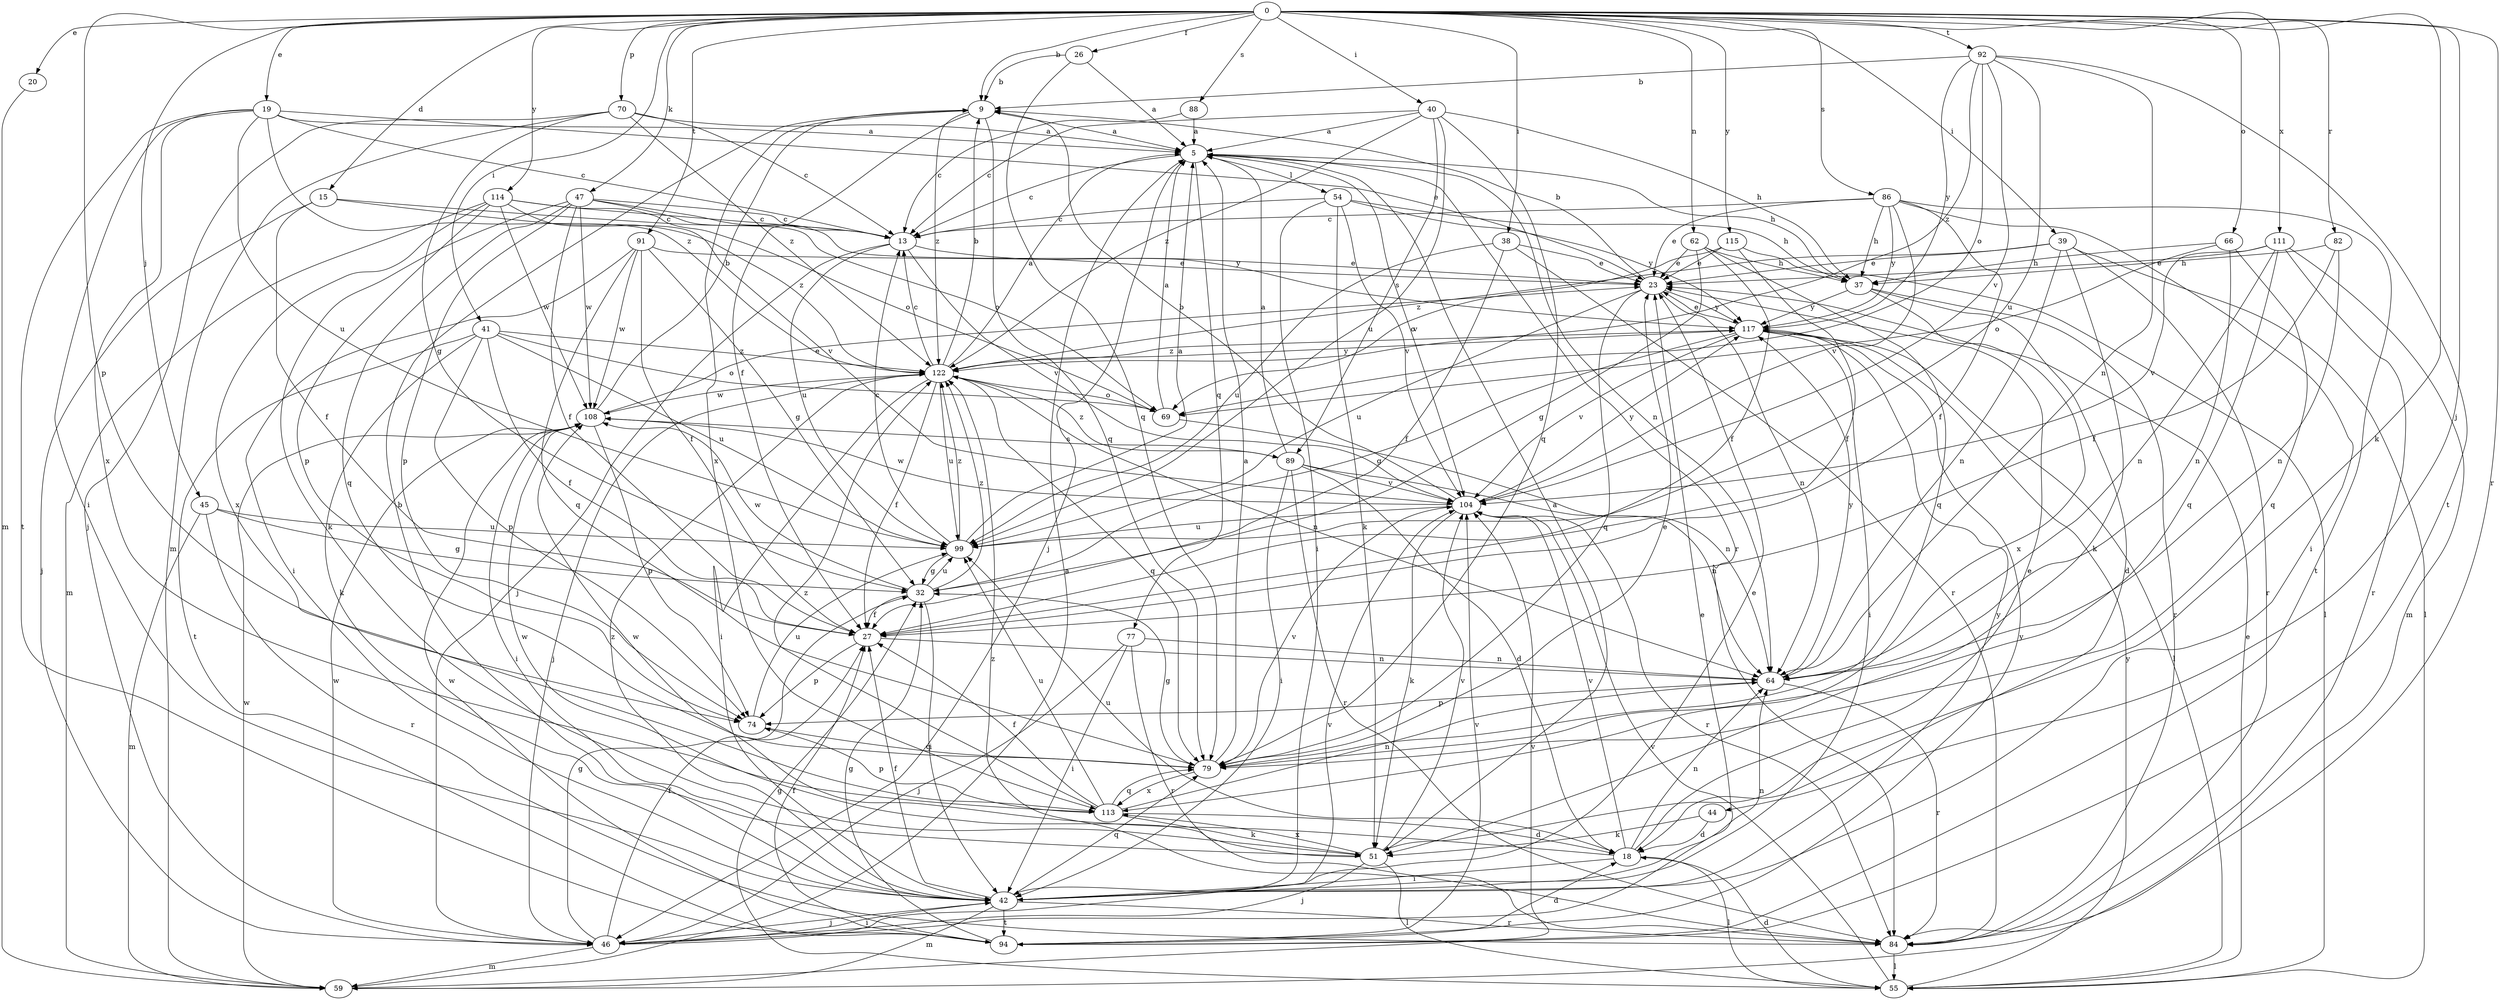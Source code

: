 strict digraph  {
0;
5;
9;
13;
15;
18;
19;
20;
23;
26;
27;
32;
37;
38;
39;
40;
41;
42;
44;
45;
46;
47;
51;
54;
55;
59;
62;
64;
66;
69;
70;
74;
77;
79;
82;
84;
86;
88;
89;
91;
92;
94;
99;
104;
108;
111;
113;
114;
115;
117;
122;
0 -> 9  [label=b];
0 -> 15  [label=d];
0 -> 19  [label=e];
0 -> 20  [label=e];
0 -> 26  [label=f];
0 -> 38  [label=i];
0 -> 39  [label=i];
0 -> 40  [label=i];
0 -> 41  [label=i];
0 -> 44  [label=j];
0 -> 45  [label=j];
0 -> 47  [label=k];
0 -> 51  [label=k];
0 -> 62  [label=n];
0 -> 66  [label=o];
0 -> 70  [label=p];
0 -> 74  [label=p];
0 -> 82  [label=r];
0 -> 84  [label=r];
0 -> 86  [label=s];
0 -> 88  [label=s];
0 -> 91  [label=t];
0 -> 92  [label=t];
0 -> 111  [label=x];
0 -> 114  [label=y];
0 -> 115  [label=y];
5 -> 13  [label=c];
5 -> 37  [label=h];
5 -> 46  [label=j];
5 -> 54  [label=l];
5 -> 64  [label=n];
5 -> 77  [label=q];
5 -> 84  [label=r];
5 -> 104  [label=v];
9 -> 5  [label=a];
9 -> 27  [label=f];
9 -> 79  [label=q];
9 -> 113  [label=x];
9 -> 122  [label=z];
13 -> 23  [label=e];
13 -> 46  [label=j];
13 -> 99  [label=u];
13 -> 104  [label=v];
15 -> 13  [label=c];
15 -> 27  [label=f];
15 -> 46  [label=j];
15 -> 122  [label=z];
18 -> 23  [label=e];
18 -> 42  [label=i];
18 -> 55  [label=l];
18 -> 64  [label=n];
18 -> 99  [label=u];
18 -> 104  [label=v];
18 -> 108  [label=w];
19 -> 5  [label=a];
19 -> 13  [label=c];
19 -> 23  [label=e];
19 -> 42  [label=i];
19 -> 94  [label=t];
19 -> 99  [label=u];
19 -> 113  [label=x];
19 -> 122  [label=z];
20 -> 59  [label=m];
23 -> 9  [label=b];
23 -> 64  [label=n];
23 -> 79  [label=q];
23 -> 99  [label=u];
23 -> 117  [label=y];
26 -> 5  [label=a];
26 -> 9  [label=b];
26 -> 79  [label=q];
27 -> 64  [label=n];
27 -> 74  [label=p];
32 -> 27  [label=f];
32 -> 42  [label=i];
32 -> 99  [label=u];
32 -> 108  [label=w];
32 -> 122  [label=z];
37 -> 18  [label=d];
37 -> 84  [label=r];
37 -> 113  [label=x];
37 -> 117  [label=y];
38 -> 23  [label=e];
38 -> 27  [label=f];
38 -> 84  [label=r];
38 -> 99  [label=u];
39 -> 23  [label=e];
39 -> 51  [label=k];
39 -> 55  [label=l];
39 -> 64  [label=n];
39 -> 84  [label=r];
39 -> 122  [label=z];
40 -> 5  [label=a];
40 -> 13  [label=c];
40 -> 37  [label=h];
40 -> 79  [label=q];
40 -> 89  [label=s];
40 -> 99  [label=u];
40 -> 122  [label=z];
41 -> 27  [label=f];
41 -> 51  [label=k];
41 -> 69  [label=o];
41 -> 74  [label=p];
41 -> 94  [label=t];
41 -> 99  [label=u];
41 -> 122  [label=z];
42 -> 9  [label=b];
42 -> 23  [label=e];
42 -> 27  [label=f];
42 -> 46  [label=j];
42 -> 59  [label=m];
42 -> 64  [label=n];
42 -> 79  [label=q];
42 -> 84  [label=r];
42 -> 94  [label=t];
42 -> 117  [label=y];
42 -> 122  [label=z];
44 -> 18  [label=d];
44 -> 51  [label=k];
45 -> 32  [label=g];
45 -> 59  [label=m];
45 -> 84  [label=r];
45 -> 99  [label=u];
46 -> 23  [label=e];
46 -> 27  [label=f];
46 -> 32  [label=g];
46 -> 42  [label=i];
46 -> 59  [label=m];
46 -> 104  [label=v];
46 -> 108  [label=w];
47 -> 13  [label=c];
47 -> 27  [label=f];
47 -> 51  [label=k];
47 -> 69  [label=o];
47 -> 74  [label=p];
47 -> 79  [label=q];
47 -> 108  [label=w];
47 -> 117  [label=y];
51 -> 5  [label=a];
51 -> 46  [label=j];
51 -> 55  [label=l];
51 -> 104  [label=v];
51 -> 108  [label=w];
51 -> 113  [label=x];
54 -> 13  [label=c];
54 -> 37  [label=h];
54 -> 42  [label=i];
54 -> 51  [label=k];
54 -> 104  [label=v];
54 -> 117  [label=y];
55 -> 18  [label=d];
55 -> 23  [label=e];
55 -> 32  [label=g];
55 -> 104  [label=v];
55 -> 117  [label=y];
59 -> 5  [label=a];
59 -> 104  [label=v];
59 -> 108  [label=w];
62 -> 23  [label=e];
62 -> 27  [label=f];
62 -> 32  [label=g];
62 -> 37  [label=h];
62 -> 79  [label=q];
64 -> 74  [label=p];
64 -> 84  [label=r];
64 -> 117  [label=y];
66 -> 37  [label=h];
66 -> 64  [label=n];
66 -> 69  [label=o];
66 -> 79  [label=q];
69 -> 5  [label=a];
69 -> 64  [label=n];
70 -> 5  [label=a];
70 -> 13  [label=c];
70 -> 32  [label=g];
70 -> 46  [label=j];
70 -> 59  [label=m];
70 -> 122  [label=z];
74 -> 79  [label=q];
74 -> 99  [label=u];
77 -> 42  [label=i];
77 -> 46  [label=j];
77 -> 64  [label=n];
77 -> 84  [label=r];
79 -> 5  [label=a];
79 -> 23  [label=e];
79 -> 32  [label=g];
79 -> 104  [label=v];
79 -> 113  [label=x];
82 -> 27  [label=f];
82 -> 37  [label=h];
82 -> 64  [label=n];
84 -> 55  [label=l];
84 -> 122  [label=z];
86 -> 13  [label=c];
86 -> 23  [label=e];
86 -> 27  [label=f];
86 -> 37  [label=h];
86 -> 42  [label=i];
86 -> 94  [label=t];
86 -> 104  [label=v];
86 -> 117  [label=y];
88 -> 5  [label=a];
88 -> 13  [label=c];
89 -> 5  [label=a];
89 -> 18  [label=d];
89 -> 42  [label=i];
89 -> 64  [label=n];
89 -> 84  [label=r];
89 -> 104  [label=v];
89 -> 122  [label=z];
91 -> 23  [label=e];
91 -> 27  [label=f];
91 -> 32  [label=g];
91 -> 42  [label=i];
91 -> 79  [label=q];
91 -> 108  [label=w];
92 -> 9  [label=b];
92 -> 64  [label=n];
92 -> 69  [label=o];
92 -> 94  [label=t];
92 -> 99  [label=u];
92 -> 104  [label=v];
92 -> 117  [label=y];
92 -> 122  [label=z];
94 -> 18  [label=d];
94 -> 27  [label=f];
94 -> 32  [label=g];
94 -> 104  [label=v];
94 -> 108  [label=w];
94 -> 117  [label=y];
99 -> 5  [label=a];
99 -> 13  [label=c];
99 -> 32  [label=g];
99 -> 122  [label=z];
104 -> 9  [label=b];
104 -> 51  [label=k];
104 -> 84  [label=r];
104 -> 99  [label=u];
104 -> 108  [label=w];
104 -> 117  [label=y];
108 -> 9  [label=b];
108 -> 23  [label=e];
108 -> 42  [label=i];
108 -> 74  [label=p];
108 -> 89  [label=s];
111 -> 23  [label=e];
111 -> 59  [label=m];
111 -> 64  [label=n];
111 -> 79  [label=q];
111 -> 84  [label=r];
111 -> 104  [label=v];
113 -> 18  [label=d];
113 -> 27  [label=f];
113 -> 51  [label=k];
113 -> 64  [label=n];
113 -> 74  [label=p];
113 -> 79  [label=q];
113 -> 99  [label=u];
113 -> 122  [label=z];
114 -> 13  [label=c];
114 -> 59  [label=m];
114 -> 69  [label=o];
114 -> 74  [label=p];
114 -> 104  [label=v];
114 -> 108  [label=w];
114 -> 113  [label=x];
115 -> 23  [label=e];
115 -> 27  [label=f];
115 -> 55  [label=l];
115 -> 69  [label=o];
117 -> 23  [label=e];
117 -> 32  [label=g];
117 -> 42  [label=i];
117 -> 55  [label=l];
117 -> 104  [label=v];
117 -> 122  [label=z];
122 -> 5  [label=a];
122 -> 9  [label=b];
122 -> 13  [label=c];
122 -> 27  [label=f];
122 -> 42  [label=i];
122 -> 46  [label=j];
122 -> 64  [label=n];
122 -> 69  [label=o];
122 -> 79  [label=q];
122 -> 99  [label=u];
122 -> 108  [label=w];
122 -> 117  [label=y];
}
